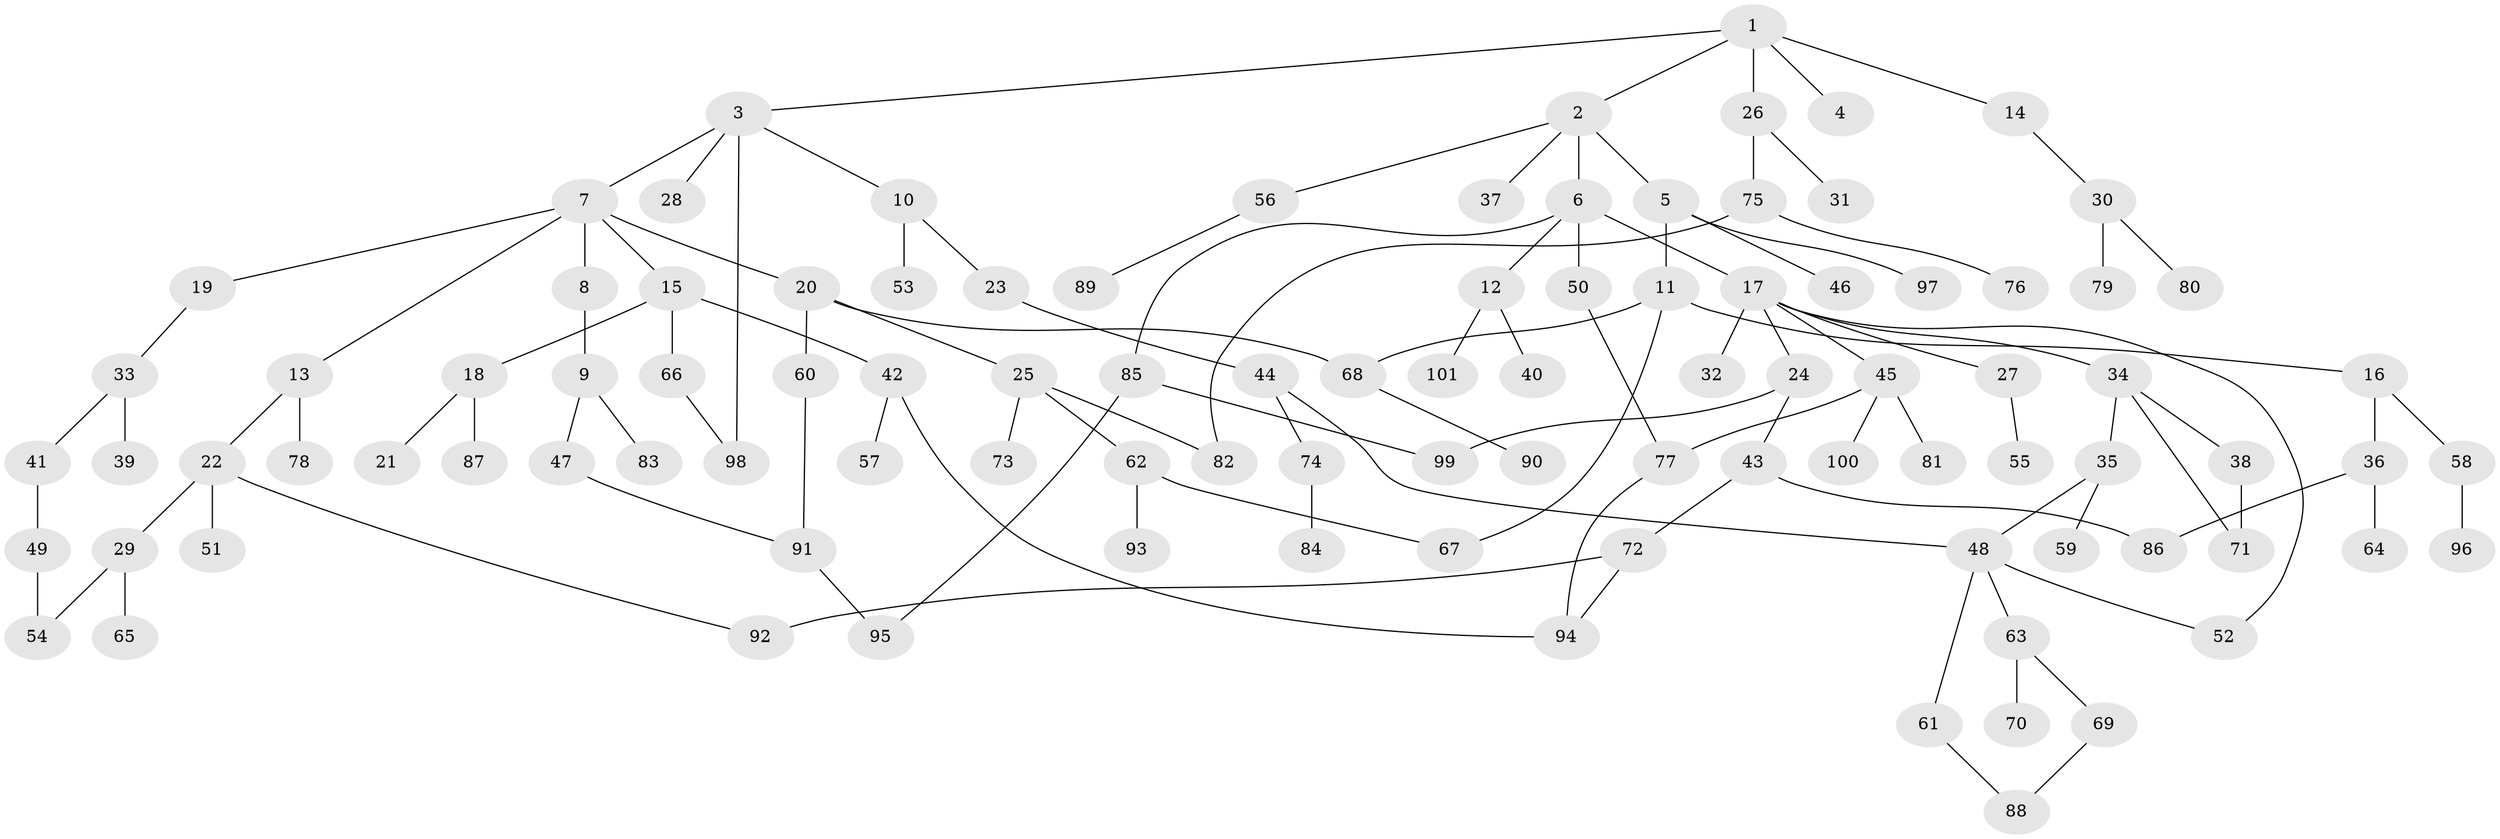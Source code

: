 // coarse degree distribution, {8: 0.03076923076923077, 4: 0.03076923076923077, 1: 0.3230769230769231, 3: 0.16923076923076924, 5: 0.07692307692307693, 7: 0.015384615384615385, 2: 0.3384615384615385, 6: 0.015384615384615385}
// Generated by graph-tools (version 1.1) at 2025/23/03/03/25 07:23:35]
// undirected, 101 vertices, 117 edges
graph export_dot {
graph [start="1"]
  node [color=gray90,style=filled];
  1;
  2;
  3;
  4;
  5;
  6;
  7;
  8;
  9;
  10;
  11;
  12;
  13;
  14;
  15;
  16;
  17;
  18;
  19;
  20;
  21;
  22;
  23;
  24;
  25;
  26;
  27;
  28;
  29;
  30;
  31;
  32;
  33;
  34;
  35;
  36;
  37;
  38;
  39;
  40;
  41;
  42;
  43;
  44;
  45;
  46;
  47;
  48;
  49;
  50;
  51;
  52;
  53;
  54;
  55;
  56;
  57;
  58;
  59;
  60;
  61;
  62;
  63;
  64;
  65;
  66;
  67;
  68;
  69;
  70;
  71;
  72;
  73;
  74;
  75;
  76;
  77;
  78;
  79;
  80;
  81;
  82;
  83;
  84;
  85;
  86;
  87;
  88;
  89;
  90;
  91;
  92;
  93;
  94;
  95;
  96;
  97;
  98;
  99;
  100;
  101;
  1 -- 2;
  1 -- 3;
  1 -- 4;
  1 -- 14;
  1 -- 26;
  2 -- 5;
  2 -- 6;
  2 -- 37;
  2 -- 56;
  3 -- 7;
  3 -- 10;
  3 -- 28;
  3 -- 98;
  5 -- 11;
  5 -- 46;
  5 -- 97;
  6 -- 12;
  6 -- 17;
  6 -- 50;
  6 -- 85;
  7 -- 8;
  7 -- 13;
  7 -- 15;
  7 -- 19;
  7 -- 20;
  8 -- 9;
  9 -- 47;
  9 -- 83;
  10 -- 23;
  10 -- 53;
  11 -- 16;
  11 -- 68;
  11 -- 67;
  12 -- 40;
  12 -- 101;
  13 -- 22;
  13 -- 78;
  14 -- 30;
  15 -- 18;
  15 -- 42;
  15 -- 66;
  16 -- 36;
  16 -- 58;
  17 -- 24;
  17 -- 27;
  17 -- 32;
  17 -- 34;
  17 -- 45;
  17 -- 52;
  18 -- 21;
  18 -- 87;
  19 -- 33;
  20 -- 25;
  20 -- 60;
  20 -- 68;
  22 -- 29;
  22 -- 51;
  22 -- 92;
  23 -- 44;
  24 -- 43;
  24 -- 99;
  25 -- 62;
  25 -- 73;
  25 -- 82;
  26 -- 31;
  26 -- 75;
  27 -- 55;
  29 -- 65;
  29 -- 54;
  30 -- 79;
  30 -- 80;
  33 -- 39;
  33 -- 41;
  34 -- 35;
  34 -- 38;
  34 -- 71;
  35 -- 48;
  35 -- 59;
  36 -- 64;
  36 -- 86;
  38 -- 71;
  41 -- 49;
  42 -- 57;
  42 -- 94;
  43 -- 72;
  43 -- 86;
  44 -- 74;
  44 -- 48;
  45 -- 81;
  45 -- 100;
  45 -- 77;
  47 -- 91;
  48 -- 52;
  48 -- 61;
  48 -- 63;
  49 -- 54;
  50 -- 77;
  56 -- 89;
  58 -- 96;
  60 -- 91;
  61 -- 88;
  62 -- 67;
  62 -- 93;
  63 -- 69;
  63 -- 70;
  66 -- 98;
  68 -- 90;
  69 -- 88;
  72 -- 94;
  72 -- 92;
  74 -- 84;
  75 -- 76;
  75 -- 82;
  77 -- 94;
  85 -- 95;
  85 -- 99;
  91 -- 95;
}
